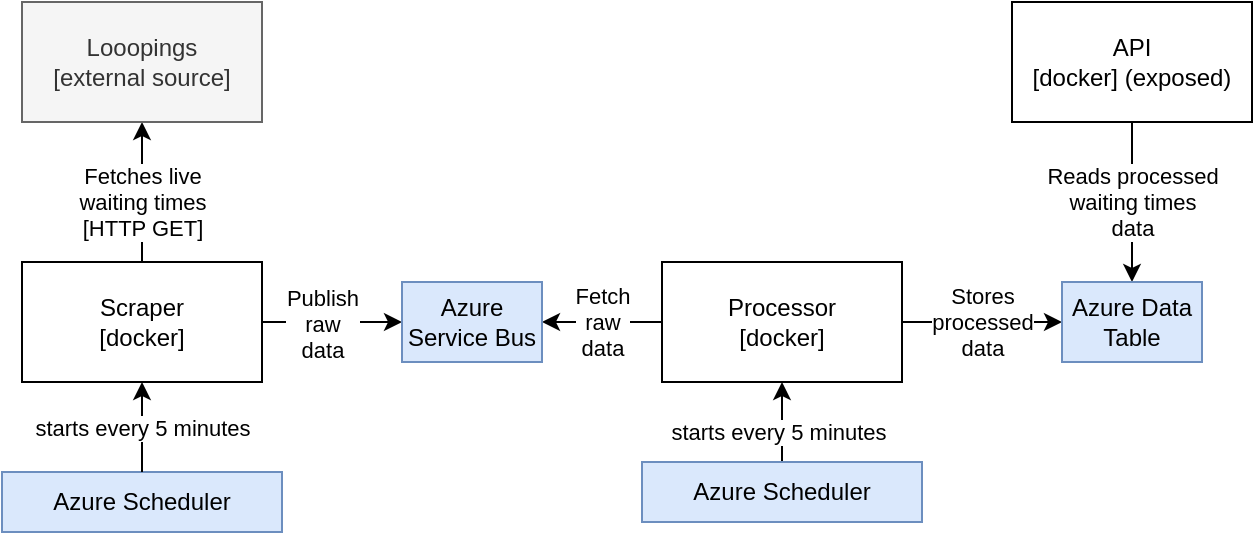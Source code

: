 <mxfile version="26.2.8">
  <diagram name="Page-1" id="v3wkkKDNzwEXIRuGeXZs">
    <mxGraphModel dx="846" dy="760" grid="1" gridSize="10" guides="1" tooltips="1" connect="1" arrows="1" fold="1" page="1" pageScale="1" pageWidth="827" pageHeight="1169" math="0" shadow="0">
      <root>
        <mxCell id="0" />
        <mxCell id="1" parent="0" />
        <mxCell id="e811CD-kVdlNk8FhSfKc-5" style="edgeStyle=orthogonalEdgeStyle;rounded=0;orthogonalLoop=1;jettySize=auto;html=1;" edge="1" parent="1" source="e811CD-kVdlNk8FhSfKc-1" target="e811CD-kVdlNk8FhSfKc-4">
          <mxGeometry relative="1" as="geometry">
            <mxPoint x="119.999" y="240" as="sourcePoint" />
            <mxPoint x="119.999" y="110" as="targetPoint" />
            <Array as="points" />
          </mxGeometry>
        </mxCell>
        <mxCell id="e811CD-kVdlNk8FhSfKc-6" value="Fetches live&lt;div&gt;waiting times&lt;/div&gt;&lt;div&gt;[HTTP GET]&lt;/div&gt;" style="edgeLabel;html=1;align=center;verticalAlign=middle;resizable=0;points=[];" vertex="1" connectable="0" parent="e811CD-kVdlNk8FhSfKc-5">
          <mxGeometry x="-0.165" y="2" relative="1" as="geometry">
            <mxPoint x="2" y="-1" as="offset" />
          </mxGeometry>
        </mxCell>
        <mxCell id="e811CD-kVdlNk8FhSfKc-11" style="edgeStyle=orthogonalEdgeStyle;rounded=0;orthogonalLoop=1;jettySize=auto;html=1;entryX=0;entryY=0.5;entryDx=0;entryDy=0;" edge="1" parent="1" source="e811CD-kVdlNk8FhSfKc-1" target="e811CD-kVdlNk8FhSfKc-10">
          <mxGeometry relative="1" as="geometry" />
        </mxCell>
        <mxCell id="e811CD-kVdlNk8FhSfKc-12" value="Publish&lt;div&gt;raw&lt;/div&gt;&lt;div&gt;data&lt;/div&gt;" style="edgeLabel;html=1;align=center;verticalAlign=middle;resizable=0;points=[];" vertex="1" connectable="0" parent="e811CD-kVdlNk8FhSfKc-11">
          <mxGeometry x="-0.322" y="-1" relative="1" as="geometry">
            <mxPoint x="6" as="offset" />
          </mxGeometry>
        </mxCell>
        <mxCell id="e811CD-kVdlNk8FhSfKc-1" value="Scraper&lt;div&gt;[docker]&lt;/div&gt;" style="rounded=0;whiteSpace=wrap;html=1;" vertex="1" parent="1">
          <mxGeometry x="100" y="240" width="120" height="60" as="geometry" />
        </mxCell>
        <mxCell id="e811CD-kVdlNk8FhSfKc-13" value="Fetch&lt;div&gt;raw&lt;/div&gt;&lt;div&gt;data&lt;/div&gt;" style="edgeStyle=orthogonalEdgeStyle;rounded=0;orthogonalLoop=1;jettySize=auto;html=1;" edge="1" parent="1" source="e811CD-kVdlNk8FhSfKc-2" target="e811CD-kVdlNk8FhSfKc-10">
          <mxGeometry relative="1" as="geometry" />
        </mxCell>
        <mxCell id="e811CD-kVdlNk8FhSfKc-18" value="Stores&lt;div&gt;processed&lt;/div&gt;&lt;div&gt;data&lt;/div&gt;" style="edgeStyle=orthogonalEdgeStyle;rounded=0;orthogonalLoop=1;jettySize=auto;html=1;" edge="1" parent="1" source="e811CD-kVdlNk8FhSfKc-2" target="e811CD-kVdlNk8FhSfKc-17">
          <mxGeometry relative="1" as="geometry" />
        </mxCell>
        <mxCell id="e811CD-kVdlNk8FhSfKc-2" value="&lt;div&gt;Processor&lt;/div&gt;&lt;div&gt;[docker]&lt;/div&gt;" style="rounded=0;whiteSpace=wrap;html=1;" vertex="1" parent="1">
          <mxGeometry x="420" y="240" width="120" height="60" as="geometry" />
        </mxCell>
        <mxCell id="e811CD-kVdlNk8FhSfKc-19" value="Reads processed&lt;div&gt;waiting times&lt;/div&gt;&lt;div&gt;data&lt;/div&gt;" style="edgeStyle=orthogonalEdgeStyle;rounded=0;orthogonalLoop=1;jettySize=auto;html=1;" edge="1" parent="1" source="e811CD-kVdlNk8FhSfKc-3" target="e811CD-kVdlNk8FhSfKc-17">
          <mxGeometry relative="1" as="geometry" />
        </mxCell>
        <mxCell id="e811CD-kVdlNk8FhSfKc-3" value="&lt;div&gt;API&lt;/div&gt;&lt;div&gt;[docker] (exposed)&lt;/div&gt;" style="rounded=0;whiteSpace=wrap;html=1;" vertex="1" parent="1">
          <mxGeometry x="595" y="110" width="120" height="60" as="geometry" />
        </mxCell>
        <mxCell id="e811CD-kVdlNk8FhSfKc-4" value="Looopings&lt;br&gt;[external source]" style="rounded=0;whiteSpace=wrap;html=1;fillColor=#f5f5f5;fontColor=#333333;strokeColor=#666666;" vertex="1" parent="1">
          <mxGeometry x="100" y="110" width="120" height="60" as="geometry" />
        </mxCell>
        <mxCell id="e811CD-kVdlNk8FhSfKc-7" value="Azure Scheduler" style="rounded=0;whiteSpace=wrap;html=1;fillColor=#dae8fc;strokeColor=#6c8ebf;" vertex="1" parent="1">
          <mxGeometry x="90" y="345" width="140" height="30" as="geometry" />
        </mxCell>
        <mxCell id="e811CD-kVdlNk8FhSfKc-8" value="starts every 5 minutes" style="edgeStyle=orthogonalEdgeStyle;rounded=0;orthogonalLoop=1;jettySize=auto;html=1;" edge="1" parent="1" source="e811CD-kVdlNk8FhSfKc-7" target="e811CD-kVdlNk8FhSfKc-1">
          <mxGeometry relative="1" as="geometry" />
        </mxCell>
        <mxCell id="e811CD-kVdlNk8FhSfKc-10" value="Azure Service Bus" style="rounded=0;whiteSpace=wrap;html=1;fillColor=#dae8fc;strokeColor=#6c8ebf;" vertex="1" parent="1">
          <mxGeometry x="290" y="250" width="70" height="40" as="geometry" />
        </mxCell>
        <mxCell id="e811CD-kVdlNk8FhSfKc-15" style="edgeStyle=orthogonalEdgeStyle;rounded=0;orthogonalLoop=1;jettySize=auto;html=1;" edge="1" parent="1" source="e811CD-kVdlNk8FhSfKc-14" target="e811CD-kVdlNk8FhSfKc-2">
          <mxGeometry relative="1" as="geometry" />
        </mxCell>
        <mxCell id="e811CD-kVdlNk8FhSfKc-16" value="starts every 5 minutes" style="edgeLabel;html=1;align=center;verticalAlign=middle;resizable=0;points=[];" vertex="1" connectable="0" parent="e811CD-kVdlNk8FhSfKc-15">
          <mxGeometry x="-0.226" y="2" relative="1" as="geometry">
            <mxPoint as="offset" />
          </mxGeometry>
        </mxCell>
        <mxCell id="e811CD-kVdlNk8FhSfKc-14" value="Azure Scheduler" style="rounded=0;whiteSpace=wrap;html=1;fillColor=#dae8fc;strokeColor=#6c8ebf;" vertex="1" parent="1">
          <mxGeometry x="410" y="340" width="140" height="30" as="geometry" />
        </mxCell>
        <mxCell id="e811CD-kVdlNk8FhSfKc-17" value="Azure Data Table" style="rounded=0;whiteSpace=wrap;html=1;fillColor=#dae8fc;strokeColor=#6c8ebf;" vertex="1" parent="1">
          <mxGeometry x="620" y="250" width="70" height="40" as="geometry" />
        </mxCell>
      </root>
    </mxGraphModel>
  </diagram>
</mxfile>
